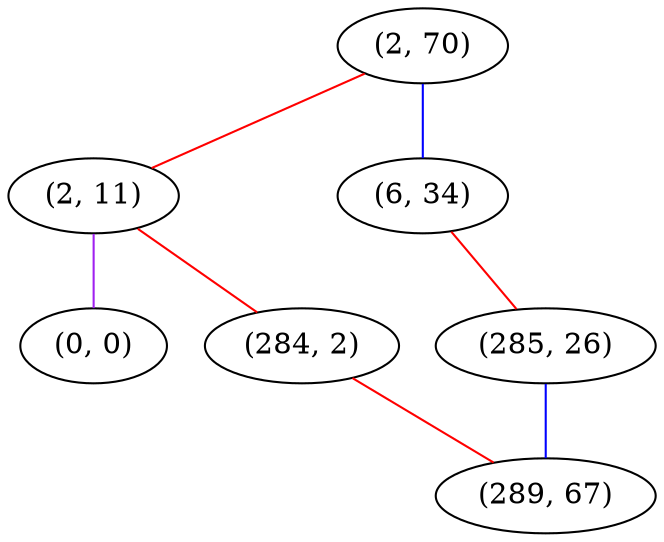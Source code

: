 graph "" {
"(2, 70)";
"(2, 11)";
"(0, 0)";
"(284, 2)";
"(6, 34)";
"(285, 26)";
"(289, 67)";
"(2, 70)" -- "(6, 34)"  [color=blue, key=0, weight=3];
"(2, 70)" -- "(2, 11)"  [color=red, key=0, weight=1];
"(2, 11)" -- "(284, 2)"  [color=red, key=0, weight=1];
"(2, 11)" -- "(0, 0)"  [color=purple, key=0, weight=4];
"(284, 2)" -- "(289, 67)"  [color=red, key=0, weight=1];
"(6, 34)" -- "(285, 26)"  [color=red, key=0, weight=1];
"(285, 26)" -- "(289, 67)"  [color=blue, key=0, weight=3];
}
